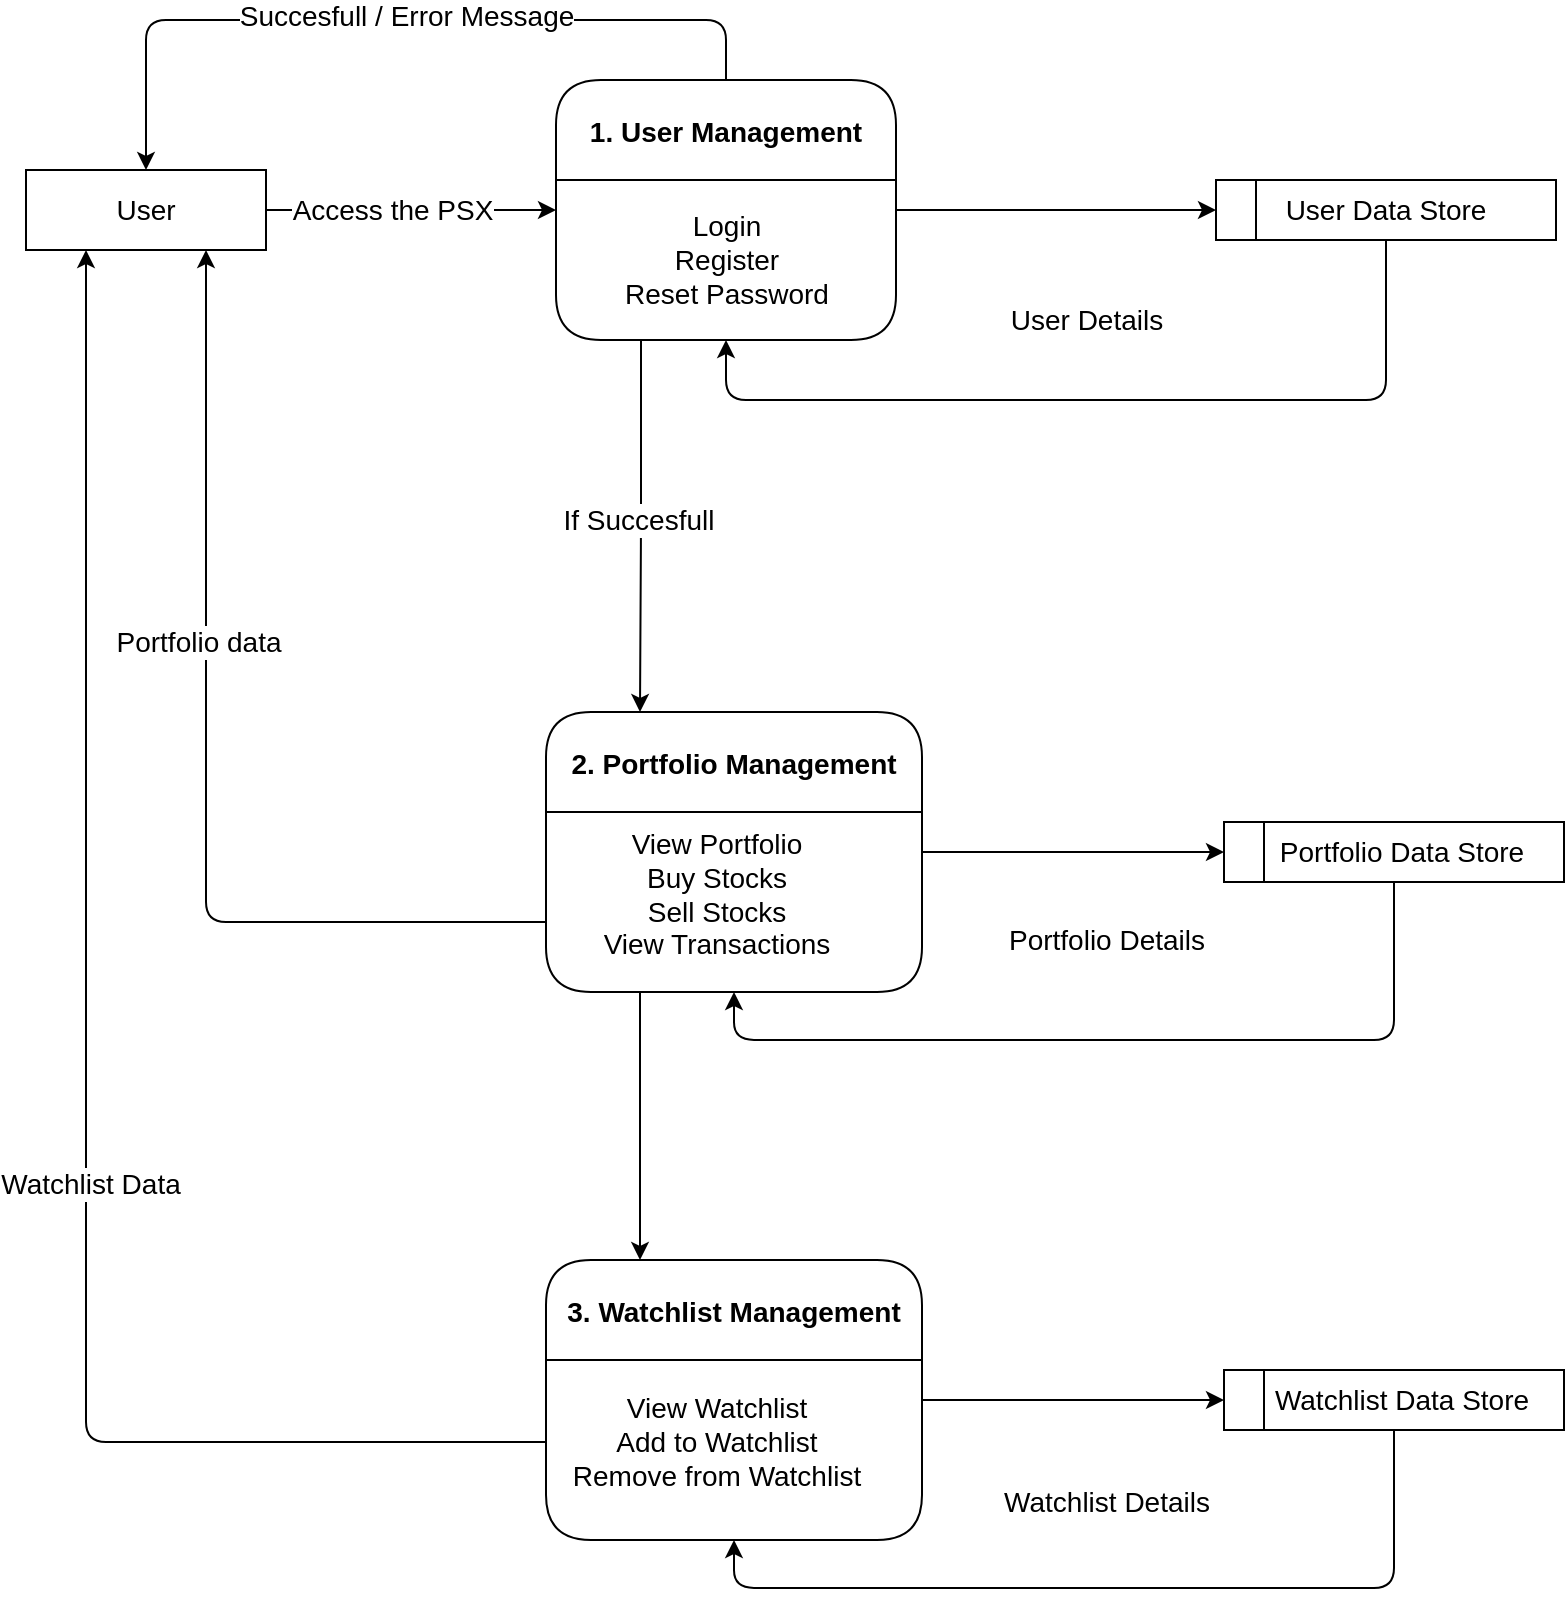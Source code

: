 <mxfile>
    <diagram id="wezj8tUlgB3sOFSkoOS5" name="Page-1">
        <mxGraphModel dx="1133" dy="825" grid="1" gridSize="10" guides="1" tooltips="1" connect="1" arrows="1" fold="1" page="1" pageScale="1" pageWidth="850" pageHeight="1100" math="0" shadow="0">
            <root>
                <mxCell id="0"/>
                <mxCell id="1" parent="0"/>
                <mxCell id="30" style="edgeStyle=orthogonalEdgeStyle;html=1;entryX=0;entryY=0.5;entryDx=0;entryDy=0;fontSize=14;" edge="1" parent="1" source="2" target="3">
                    <mxGeometry relative="1" as="geometry"/>
                </mxCell>
                <mxCell id="46" value="Access the PSX" style="edgeLabel;html=1;align=center;verticalAlign=middle;resizable=0;points=[];fontSize=14;" vertex="1" connectable="0" parent="30">
                    <mxGeometry x="-0.214" relative="1" as="geometry">
                        <mxPoint x="6" as="offset"/>
                    </mxGeometry>
                </mxCell>
                <mxCell id="2" value="User" style="rounded=0;whiteSpace=wrap;html=1;fillColor=none;fontSize=14;fontStyle=0" vertex="1" parent="1">
                    <mxGeometry x="60" y="235" width="120" height="40" as="geometry"/>
                </mxCell>
                <mxCell id="9" style="edgeStyle=none;html=1;exitX=1;exitY=0.5;exitDx=0;exitDy=0;entryX=0;entryY=0.5;entryDx=0;entryDy=0;fontSize=14;" edge="1" parent="1" source="3" target="6">
                    <mxGeometry relative="1" as="geometry">
                        <mxPoint x="625" y="255" as="targetPoint"/>
                    </mxGeometry>
                </mxCell>
                <mxCell id="42" value="User Details" style="edgeLabel;html=1;align=center;verticalAlign=middle;resizable=0;points=[];fontSize=14;" vertex="1" connectable="0" parent="9">
                    <mxGeometry x="-0.35" y="-1" relative="1" as="geometry">
                        <mxPoint x="43" y="54" as="offset"/>
                    </mxGeometry>
                </mxCell>
                <mxCell id="21" style="edgeStyle=orthogonalEdgeStyle;html=1;exitX=0.25;exitY=1;exitDx=0;exitDy=0;entryX=0.25;entryY=0;entryDx=0;entryDy=0;fontSize=14;" edge="1" parent="1" source="3" target="15">
                    <mxGeometry relative="1" as="geometry"/>
                </mxCell>
                <mxCell id="45" value="If Succesfull" style="edgeLabel;html=1;align=center;verticalAlign=middle;resizable=0;points=[];fontSize=14;" vertex="1" connectable="0" parent="21">
                    <mxGeometry x="-0.217" y="-2" relative="1" as="geometry">
                        <mxPoint y="17" as="offset"/>
                    </mxGeometry>
                </mxCell>
                <mxCell id="31" style="edgeStyle=orthogonalEdgeStyle;html=1;exitX=0.5;exitY=0;exitDx=0;exitDy=0;entryX=0.5;entryY=0;entryDx=0;entryDy=0;fontSize=14;" edge="1" parent="1" source="3" target="2">
                    <mxGeometry relative="1" as="geometry">
                        <Array as="points">
                            <mxPoint x="410" y="160"/>
                            <mxPoint x="120" y="160"/>
                        </Array>
                    </mxGeometry>
                </mxCell>
                <mxCell id="44" value="Succesfull / Error Message" style="edgeLabel;html=1;align=center;verticalAlign=middle;resizable=0;points=[];fontSize=14;" vertex="1" connectable="0" parent="31">
                    <mxGeometry x="0.038" y="-2" relative="1" as="geometry">
                        <mxPoint x="15" as="offset"/>
                    </mxGeometry>
                </mxCell>
                <mxCell id="3" value="1. User Management" style="swimlane;fontSize=14;fillColor=none;startSize=50;rounded=1;" vertex="1" parent="1">
                    <mxGeometry x="325" y="190" width="170" height="130" as="geometry"/>
                </mxCell>
                <mxCell id="7" value="Login&lt;br&gt;Register&lt;br&gt;Reset Password" style="text;html=1;align=center;verticalAlign=middle;resizable=0;points=[];autosize=1;strokeColor=none;fillColor=none;fontSize=14;" vertex="1" parent="3">
                    <mxGeometry x="20" y="60" width="130" height="60" as="geometry"/>
                </mxCell>
                <mxCell id="13" style="edgeStyle=orthogonalEdgeStyle;html=1;exitX=0.5;exitY=1;exitDx=0;exitDy=0;entryX=0.5;entryY=1;entryDx=0;entryDy=0;fontSize=14;" edge="1" parent="1" source="6" target="3">
                    <mxGeometry relative="1" as="geometry">
                        <Array as="points">
                            <mxPoint x="740" y="350"/>
                            <mxPoint x="410" y="350"/>
                        </Array>
                    </mxGeometry>
                </mxCell>
                <mxCell id="6" value="User Data Store" style="shape=internalStorage;whiteSpace=wrap;html=1;backgroundOutline=1;rounded=0;fontSize=14;fillColor=none;strokeColor=default;dx=20;dy=0;align=center;" vertex="1" parent="1">
                    <mxGeometry x="655" y="240" width="170" height="30" as="geometry"/>
                </mxCell>
                <mxCell id="18" style="edgeStyle=orthogonalEdgeStyle;html=1;exitX=1;exitY=0.5;exitDx=0;exitDy=0;entryX=0;entryY=0.5;entryDx=0;entryDy=0;fontSize=14;" edge="1" parent="1" source="15" target="17">
                    <mxGeometry relative="1" as="geometry"/>
                </mxCell>
                <mxCell id="37" value="Portfolio Details" style="edgeLabel;html=1;align=center;verticalAlign=middle;resizable=0;points=[];fontSize=14;" vertex="1" connectable="0" parent="18">
                    <mxGeometry x="-0.18" y="2" relative="1" as="geometry">
                        <mxPoint x="30" y="46" as="offset"/>
                    </mxGeometry>
                </mxCell>
                <mxCell id="28" style="edgeStyle=orthogonalEdgeStyle;html=1;exitX=0.25;exitY=1;exitDx=0;exitDy=0;entryX=0.25;entryY=0;entryDx=0;entryDy=0;fontSize=14;" edge="1" parent="1" source="15" target="24">
                    <mxGeometry relative="1" as="geometry"/>
                </mxCell>
                <mxCell id="15" value="2. Portfolio Management" style="swimlane;fontSize=14;fillColor=none;startSize=50;rounded=1;" vertex="1" parent="1">
                    <mxGeometry x="320" y="506" width="188" height="140" as="geometry"/>
                </mxCell>
                <mxCell id="16" value="View Portfolio&lt;br&gt;Buy Stocks&lt;br&gt;Sell Stocks&lt;br&gt;View Transactions" style="text;html=1;align=center;verticalAlign=middle;resizable=0;points=[];autosize=1;strokeColor=none;fillColor=none;fontSize=14;" vertex="1" parent="15">
                    <mxGeometry x="15" y="51" width="140" height="80" as="geometry"/>
                </mxCell>
                <mxCell id="22" style="edgeStyle=orthogonalEdgeStyle;html=1;exitX=0.5;exitY=1;exitDx=0;exitDy=0;entryX=0.5;entryY=1;entryDx=0;entryDy=0;fontSize=14;" edge="1" parent="1" source="17" target="15">
                    <mxGeometry relative="1" as="geometry">
                        <Array as="points">
                            <mxPoint x="744" y="670"/>
                            <mxPoint x="414" y="670"/>
                        </Array>
                    </mxGeometry>
                </mxCell>
                <mxCell id="17" value="Portfolio Data Store" style="shape=internalStorage;whiteSpace=wrap;html=1;backgroundOutline=1;rounded=0;fontSize=14;fillColor=none;strokeColor=default;dx=20;dy=0;align=center;spacingLeft=8;" vertex="1" parent="1">
                    <mxGeometry x="659" y="561" width="170" height="30" as="geometry"/>
                </mxCell>
                <mxCell id="23" style="edgeStyle=orthogonalEdgeStyle;html=1;exitX=1;exitY=0.5;exitDx=0;exitDy=0;entryX=0;entryY=0.5;entryDx=0;entryDy=0;fontSize=14;" edge="1" source="24" target="27" parent="1">
                    <mxGeometry relative="1" as="geometry"/>
                </mxCell>
                <mxCell id="43" value="Watchlist Details" style="edgeLabel;html=1;align=center;verticalAlign=middle;resizable=0;points=[];fontSize=14;" vertex="1" connectable="0" parent="23">
                    <mxGeometry x="-0.245" y="-2" relative="1" as="geometry">
                        <mxPoint x="35" y="49" as="offset"/>
                    </mxGeometry>
                </mxCell>
                <mxCell id="24" value="3. Watchlist Management" style="swimlane;fontSize=14;fillColor=none;startSize=50;rounded=1;" vertex="1" parent="1">
                    <mxGeometry x="320" y="780" width="188" height="140" as="geometry"/>
                </mxCell>
                <mxCell id="25" value="View Watchlist&lt;br&gt;Add to Watchlist&lt;br&gt;Remove from Watchlist" style="text;html=1;align=center;verticalAlign=middle;resizable=0;points=[];autosize=1;strokeColor=none;fillColor=none;fontSize=14;" vertex="1" parent="24">
                    <mxGeometry y="61" width="170" height="60" as="geometry"/>
                </mxCell>
                <mxCell id="26" style="edgeStyle=orthogonalEdgeStyle;html=1;exitX=0.5;exitY=1;exitDx=0;exitDy=0;entryX=0.5;entryY=1;entryDx=0;entryDy=0;fontSize=14;" edge="1" source="27" target="24" parent="1">
                    <mxGeometry relative="1" as="geometry">
                        <Array as="points">
                            <mxPoint x="510" y="944"/>
                            <mxPoint x="209" y="944"/>
                        </Array>
                    </mxGeometry>
                </mxCell>
                <mxCell id="27" value="Watchlist Data Store" style="shape=internalStorage;whiteSpace=wrap;html=1;backgroundOutline=1;rounded=0;fontSize=14;fillColor=none;strokeColor=default;dx=20;dy=0;align=center;spacingLeft=8;" vertex="1" parent="1">
                    <mxGeometry x="659" y="835" width="170" height="30" as="geometry"/>
                </mxCell>
                <mxCell id="32" style="edgeStyle=orthogonalEdgeStyle;html=1;entryX=0.75;entryY=1;entryDx=0;entryDy=0;fontSize=14;exitX=0;exitY=0.75;exitDx=0;exitDy=0;" edge="1" parent="1" source="15" target="2">
                    <mxGeometry relative="1" as="geometry"/>
                </mxCell>
                <mxCell id="40" value="Portfolio data" style="edgeLabel;html=1;align=center;verticalAlign=middle;resizable=0;points=[];fontSize=14;" vertex="1" connectable="0" parent="32">
                    <mxGeometry x="0.225" y="4" relative="1" as="geometry">
                        <mxPoint as="offset"/>
                    </mxGeometry>
                </mxCell>
                <mxCell id="33" style="edgeStyle=orthogonalEdgeStyle;html=1;entryX=0.25;entryY=1;entryDx=0;entryDy=0;fontSize=14;" edge="1" parent="1" source="25" target="2">
                    <mxGeometry relative="1" as="geometry"/>
                </mxCell>
                <mxCell id="41" value="Watchlist Data" style="edgeLabel;html=1;align=center;verticalAlign=middle;resizable=0;points=[];fontSize=14;" vertex="1" connectable="0" parent="33">
                    <mxGeometry x="-0.131" y="-2" relative="1" as="geometry">
                        <mxPoint as="offset"/>
                    </mxGeometry>
                </mxCell>
            </root>
        </mxGraphModel>
    </diagram>
</mxfile>